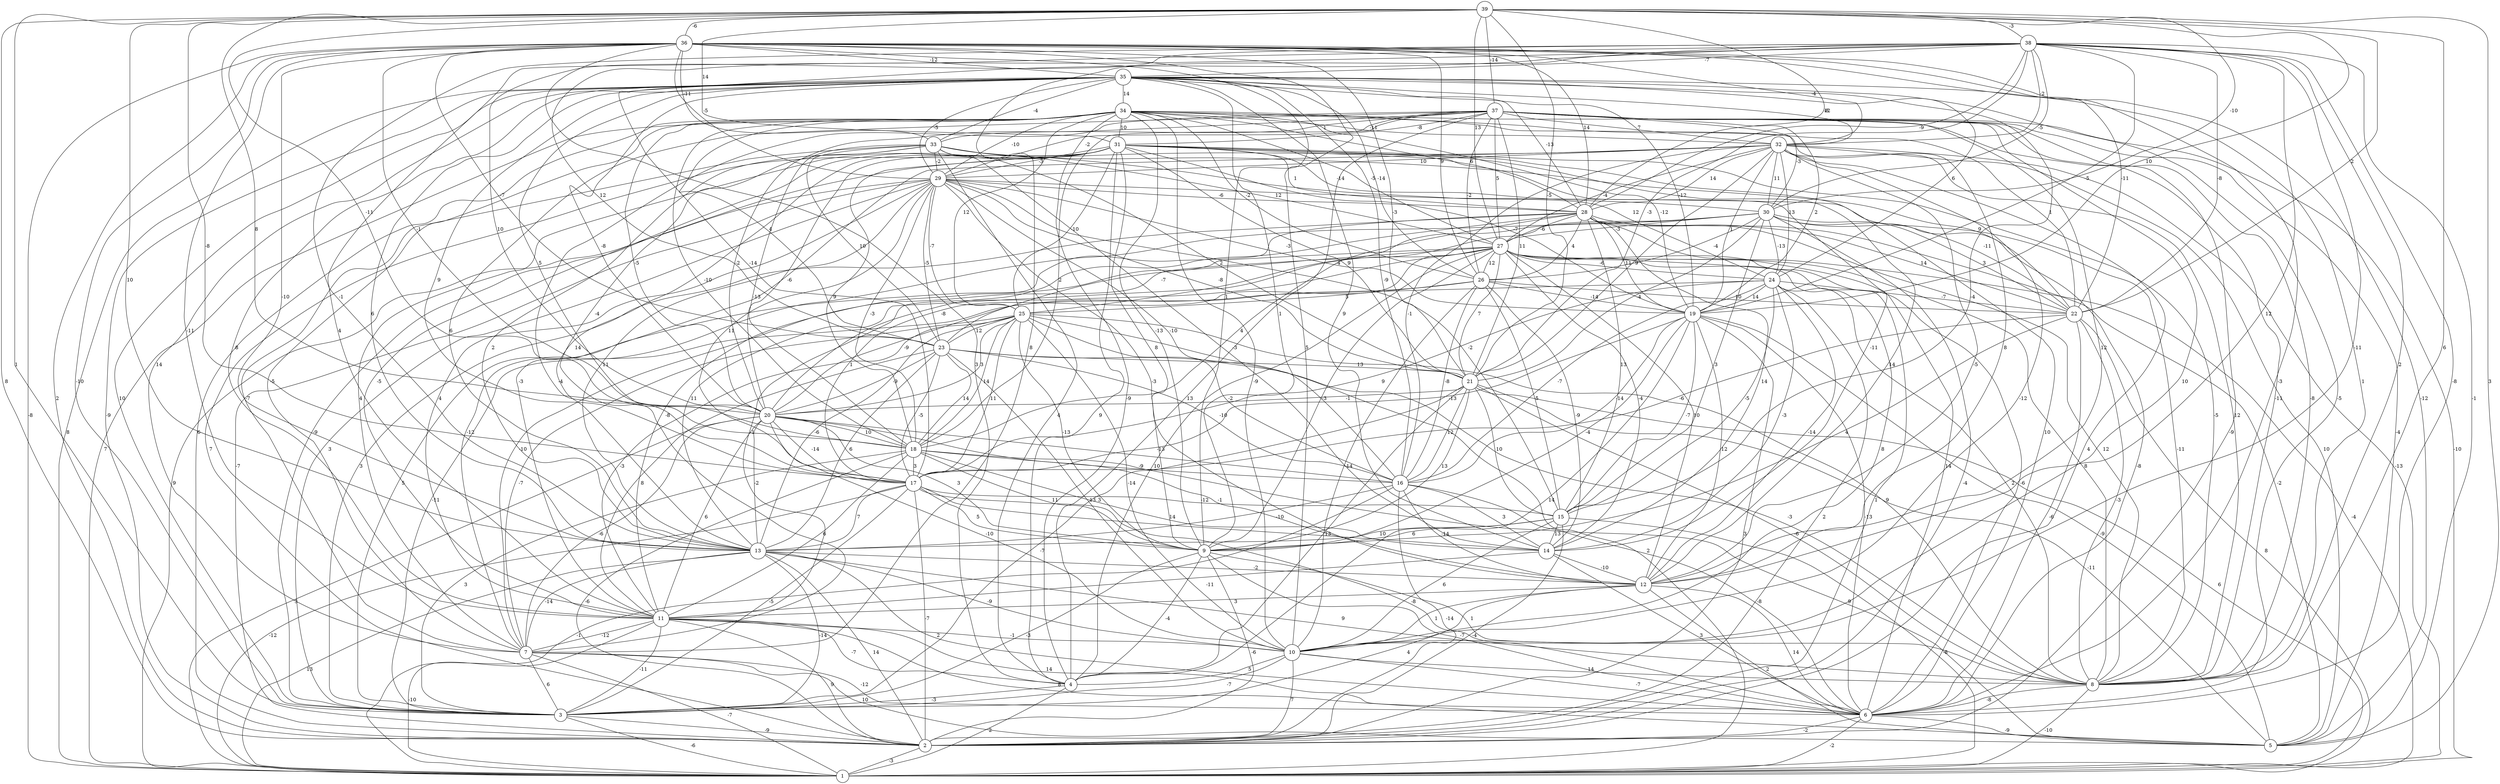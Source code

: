 graph { 
	 fontname="Helvetica,Arial,sans-serif" 
	 node [shape = circle]; 
	 39 -- 2 [label = "8"];
	 39 -- 3 [label = "1"];
	 39 -- 5 [label = "3"];
	 39 -- 8 [label = "6"];
	 39 -- 13 [label = "10"];
	 39 -- 17 [label = "-8"];
	 39 -- 18 [label = "8"];
	 39 -- 19 [label = "10"];
	 39 -- 20 [label = "-11"];
	 39 -- 21 [label = "-5"];
	 39 -- 22 [label = "2"];
	 39 -- 27 [label = "13"];
	 39 -- 28 [label = "12"];
	 39 -- 30 [label = "-10"];
	 39 -- 31 [label = "14"];
	 39 -- 36 [label = "-6"];
	 39 -- 37 [label = "-14"];
	 39 -- 38 [label = "-3"];
	 38 -- 5 [label = "-1"];
	 38 -- 6 [label = "-8"];
	 38 -- 7 [label = "8"];
	 38 -- 8 [label = "2"];
	 38 -- 10 [label = "-11"];
	 38 -- 11 [label = "4"];
	 38 -- 12 [label = "12"];
	 38 -- 13 [label = "-1"];
	 38 -- 17 [label = "-14"];
	 38 -- 19 [label = "-5"];
	 38 -- 20 [label = "10"];
	 38 -- 21 [label = "-3"];
	 38 -- 22 [label = "-8"];
	 38 -- 23 [label = "12"];
	 38 -- 28 [label = "-9"];
	 38 -- 30 [label = "-5"];
	 38 -- 32 [label = "-2"];
	 38 -- 35 [label = "-7"];
	 37 -- 1 [label = "-10"];
	 37 -- 2 [label = "-9"];
	 37 -- 4 [label = "13"];
	 37 -- 5 [label = "-4"];
	 37 -- 7 [label = "-4"];
	 37 -- 8 [label = "-8"];
	 37 -- 10 [label = "10"];
	 37 -- 12 [label = "12"];
	 37 -- 13 [label = "6"];
	 37 -- 18 [label = "2"];
	 37 -- 19 [label = "2"];
	 37 -- 20 [label = "-2"];
	 37 -- 21 [label = "11"];
	 37 -- 26 [label = "-2"];
	 37 -- 27 [label = "5"];
	 37 -- 29 [label = "-2"];
	 37 -- 30 [label = "-3"];
	 37 -- 31 [label = "-8"];
	 37 -- 32 [label = "7"];
	 37 -- 33 [label = "1"];
	 36 -- 1 [label = "-8"];
	 36 -- 2 [label = "2"];
	 36 -- 3 [label = "-10"];
	 36 -- 4 [label = "3"];
	 36 -- 5 [label = "-12"];
	 36 -- 6 [label = "-3"];
	 36 -- 9 [label = "1"];
	 36 -- 10 [label = "5"];
	 36 -- 11 [label = "-11"];
	 36 -- 13 [label = "-10"];
	 36 -- 20 [label = "-1"];
	 36 -- 21 [label = "-3"];
	 36 -- 22 [label = "-11"];
	 36 -- 23 [label = "-7"];
	 36 -- 26 [label = "9"];
	 36 -- 28 [label = "14"];
	 36 -- 29 [label = "-5"];
	 36 -- 32 [label = "-4"];
	 36 -- 33 [label = "-11"];
	 36 -- 35 [label = "-12"];
	 35 -- 1 [label = "8"];
	 35 -- 2 [label = "-9"];
	 35 -- 3 [label = "10"];
	 35 -- 6 [label = "-5"];
	 35 -- 7 [label = "14"];
	 35 -- 8 [label = "1"];
	 35 -- 9 [label = "1"];
	 35 -- 11 [label = "8"];
	 35 -- 13 [label = "6"];
	 35 -- 14 [label = "9"];
	 35 -- 15 [label = "-4"];
	 35 -- 16 [label = "-9"];
	 35 -- 17 [label = "9"];
	 35 -- 18 [label = "5"];
	 35 -- 19 [label = "-12"];
	 35 -- 20 [label = "-8"];
	 35 -- 24 [label = "6"];
	 35 -- 26 [label = "-14"];
	 35 -- 28 [label = "-13"];
	 35 -- 29 [label = "-5"];
	 35 -- 32 [label = "-8"];
	 35 -- 33 [label = "-4"];
	 35 -- 34 [label = "14"];
	 34 -- 1 [label = "7"];
	 34 -- 2 [label = "6"];
	 34 -- 4 [label = "-9"];
	 34 -- 7 [label = "-5"];
	 34 -- 8 [label = "-11"];
	 34 -- 9 [label = "-13"];
	 34 -- 10 [label = "-9"];
	 34 -- 12 [label = "8"];
	 34 -- 18 [label = "-10"];
	 34 -- 19 [label = "-12"];
	 34 -- 20 [label = "-5"];
	 34 -- 22 [label = "1"];
	 34 -- 23 [label = "4"];
	 34 -- 25 [label = "12"];
	 34 -- 26 [label = "-2"];
	 34 -- 27 [label = "-5"];
	 34 -- 28 [label = "6"];
	 34 -- 29 [label = "-10"];
	 34 -- 31 [label = "10"];
	 34 -- 32 [label = "-11"];
	 33 -- 4 [label = "4"];
	 33 -- 7 [label = "-7"];
	 33 -- 13 [label = "2"];
	 33 -- 14 [label = "-3"];
	 33 -- 17 [label = "-4"];
	 33 -- 18 [label = "-13"];
	 33 -- 21 [label = "2"];
	 33 -- 22 [label = "9"];
	 33 -- 23 [label = "10"];
	 33 -- 24 [label = "12"];
	 33 -- 27 [label = "12"];
	 33 -- 29 [label = "-2"];
	 32 -- 1 [label = "-13"];
	 32 -- 2 [label = "4"];
	 32 -- 3 [label = "-9"];
	 32 -- 5 [label = "10"];
	 32 -- 8 [label = "12"];
	 32 -- 10 [label = "-12"];
	 32 -- 11 [label = "-3"];
	 32 -- 12 [label = "-5"];
	 32 -- 16 [label = "-1"];
	 32 -- 19 [label = "1"];
	 32 -- 21 [label = "9"];
	 32 -- 24 [label = "13"];
	 32 -- 27 [label = "-4"];
	 32 -- 28 [label = "14"];
	 32 -- 29 [label = "10"];
	 32 -- 30 [label = "11"];
	 31 -- 2 [label = "7"];
	 31 -- 4 [label = "9"];
	 31 -- 6 [label = "10"];
	 31 -- 7 [label = "4"];
	 31 -- 8 [label = "-5"];
	 31 -- 9 [label = "8"];
	 31 -- 11 [label = "-5"];
	 31 -- 12 [label = "14"];
	 31 -- 13 [label = "14"];
	 31 -- 14 [label = "-11"];
	 31 -- 18 [label = "9"];
	 31 -- 19 [label = "-7"];
	 31 -- 20 [label = "-6"];
	 31 -- 21 [label = "9"];
	 31 -- 25 [label = "-10"];
	 31 -- 28 [label = "1"];
	 31 -- 29 [label = "-3"];
	 31 -- 30 [label = "-14"];
	 30 -- 2 [label = "-4"];
	 30 -- 6 [label = "-8"];
	 30 -- 7 [label = "-12"];
	 30 -- 8 [label = "-11"];
	 30 -- 15 [label = "3"];
	 30 -- 21 [label = "-4"];
	 30 -- 22 [label = "3"];
	 30 -- 23 [label = "-7"];
	 30 -- 24 [label = "-13"];
	 30 -- 25 [label = "-4"];
	 30 -- 26 [label = "-4"];
	 30 -- 27 [label = "-3"];
	 29 -- 1 [label = "9"];
	 29 -- 2 [label = "-7"];
	 29 -- 3 [label = "3"];
	 29 -- 11 [label = "4"];
	 29 -- 12 [label = "-3"];
	 29 -- 13 [label = "11"];
	 29 -- 15 [label = "-2"];
	 29 -- 16 [label = "-10"];
	 29 -- 17 [label = "11"];
	 29 -- 18 [label = "-3"];
	 29 -- 19 [label = "-3"];
	 29 -- 21 [label = "-8"];
	 29 -- 22 [label = "-11"];
	 29 -- 23 [label = "-5"];
	 29 -- 25 [label = "-7"];
	 29 -- 28 [label = "-6"];
	 28 -- 3 [label = "3"];
	 28 -- 5 [label = "-2"];
	 28 -- 6 [label = "14"];
	 28 -- 8 [label = "12"];
	 28 -- 11 [label = "-8"];
	 28 -- 14 [label = "14"];
	 28 -- 15 [label = "13"];
	 28 -- 18 [label = "4"];
	 28 -- 19 [label = "11"];
	 28 -- 20 [label = "-8"];
	 28 -- 22 [label = "14"];
	 28 -- 26 [label = "4"];
	 28 -- 27 [label = "-6"];
	 27 -- 1 [label = "-4"];
	 27 -- 2 [label = "1"];
	 27 -- 3 [label = "5"];
	 27 -- 4 [label = "10"];
	 27 -- 6 [label = "-6"];
	 27 -- 7 [label = "-10"];
	 27 -- 8 [label = "8"];
	 27 -- 9 [label = "-3"];
	 27 -- 10 [label = "8"];
	 27 -- 11 [label = "-1"];
	 27 -- 12 [label = "10"];
	 27 -- 13 [label = "11"];
	 27 -- 14 [label = "-4"];
	 27 -- 17 [label = "1"];
	 27 -- 21 [label = "7"];
	 27 -- 24 [label = "-6"];
	 27 -- 26 [label = "12"];
	 26 -- 10 [label = "-14"];
	 26 -- 14 [label = "-9"];
	 26 -- 15 [label = "5"];
	 26 -- 16 [label = "-8"];
	 26 -- 19 [label = "-14"];
	 26 -- 20 [label = "-9"];
	 26 -- 22 [label = "10"];
	 26 -- 25 [label = "5"];
	 25 -- 1 [label = "2"];
	 25 -- 7 [label = "-7"];
	 25 -- 8 [label = "9"];
	 25 -- 9 [label = "-13"];
	 25 -- 10 [label = "-14"];
	 25 -- 11 [label = "-3"];
	 25 -- 13 [label = "-6"];
	 25 -- 16 [label = "-2"];
	 25 -- 17 [label = "11"];
	 25 -- 18 [label = "14"];
	 25 -- 20 [label = "3"];
	 25 -- 23 [label = "12"];
	 24 -- 2 [label = "2"];
	 24 -- 3 [label = "-11"];
	 24 -- 8 [label = "2"];
	 24 -- 12 [label = "-14"];
	 24 -- 14 [label = "-3"];
	 24 -- 15 [label = "-5"];
	 24 -- 16 [label = "-7"];
	 24 -- 17 [label = "9"];
	 24 -- 19 [label = "14"];
	 24 -- 22 [label = "-7"];
	 23 -- 8 [label = "-3"];
	 23 -- 10 [label = "13"];
	 23 -- 11 [label = "8"];
	 23 -- 13 [label = "6"];
	 23 -- 16 [label = "-10"];
	 23 -- 17 [label = "-5"];
	 23 -- 18 [label = "14"];
	 23 -- 20 [label = "-9"];
	 23 -- 21 [label = "13"];
	 22 -- 1 [label = "8"];
	 22 -- 6 [label = "-6"];
	 22 -- 8 [label = "-3"];
	 22 -- 9 [label = "4"];
	 22 -- 17 [label = "-6"];
	 21 -- 1 [label = "6"];
	 21 -- 3 [label = "-7"];
	 21 -- 4 [label = "13"];
	 21 -- 5 [label = "-11"];
	 21 -- 8 [label = "-6"];
	 21 -- 9 [label = "13"];
	 21 -- 15 [label = "10"];
	 21 -- 16 [label = "12"];
	 21 -- 20 [label = "-1"];
	 20 -- 1 [label = "3"];
	 20 -- 7 [label = "-6"];
	 20 -- 9 [label = "3"];
	 20 -- 10 [label = "-10"];
	 20 -- 11 [label = "6"];
	 20 -- 12 [label = "-1"];
	 20 -- 13 [label = "-2"];
	 20 -- 16 [label = "-13"];
	 20 -- 17 [label = "-14"];
	 20 -- 18 [label = "10"];
	 19 -- 2 [label = "3"];
	 19 -- 4 [label = "14"];
	 19 -- 5 [label = "-9"];
	 19 -- 6 [label = "-13"];
	 19 -- 9 [label = "-4"];
	 19 -- 12 [label = "12"];
	 19 -- 15 [label = "-7"];
	 19 -- 16 [label = "-14"];
	 19 -- 17 [label = "-13"];
	 18 -- 2 [label = "-6"];
	 18 -- 3 [label = "3"];
	 18 -- 5 [label = "9"];
	 18 -- 9 [label = "11"];
	 18 -- 11 [label = "6"];
	 18 -- 14 [label = "3"];
	 18 -- 16 [label = "-9"];
	 18 -- 17 [label = "3"];
	 17 -- 1 [label = "-12"];
	 17 -- 2 [label = "-7"];
	 17 -- 3 [label = "-5"];
	 17 -- 6 [label = "-8"];
	 17 -- 9 [label = "5"];
	 17 -- 13 [label = "7"];
	 17 -- 14 [label = "14"];
	 17 -- 15 [label = "-12"];
	 16 -- 1 [label = "-1"];
	 16 -- 2 [label = "-14"];
	 16 -- 6 [label = "-8"];
	 16 -- 12 [label = "-14"];
	 16 -- 13 [label = "-10"];
	 16 -- 14 [label = "3"];
	 15 -- 1 [label = "-8"];
	 15 -- 2 [label = "-4"];
	 15 -- 9 [label = "6"];
	 15 -- 10 [label = "6"];
	 15 -- 13 [label = "10"];
	 15 -- 14 [label = "13"];
	 14 -- 6 [label = "3"];
	 14 -- 11 [label = "-11"];
	 14 -- 12 [label = "-10"];
	 13 -- 1 [label = "13"];
	 13 -- 2 [label = "14"];
	 13 -- 3 [label = "-14"];
	 13 -- 6 [label = "2"];
	 13 -- 7 [label = "-14"];
	 13 -- 8 [label = "9"];
	 13 -- 10 [label = "-9"];
	 13 -- 12 [label = "-2"];
	 12 -- 3 [label = "4"];
	 12 -- 5 [label = "2"];
	 12 -- 6 [label = "14"];
	 12 -- 10 [label = "1"];
	 12 -- 11 [label = "3"];
	 11 -- 1 [label = "-10"];
	 11 -- 2 [label = "9"];
	 11 -- 3 [label = "-11"];
	 11 -- 4 [label = "-7"];
	 11 -- 5 [label = "8"];
	 11 -- 6 [label = "14"];
	 11 -- 7 [label = "-12"];
	 11 -- 10 [label = "-1"];
	 10 -- 2 [label = "7"];
	 10 -- 3 [label = "-7"];
	 10 -- 4 [label = "5"];
	 10 -- 6 [label = "-7"];
	 10 -- 8 [label = "14"];
	 9 -- 2 [label = "-6"];
	 9 -- 3 [label = "-3"];
	 9 -- 4 [label = "-4"];
	 9 -- 6 [label = "-7"];
	 9 -- 8 [label = "1"];
	 8 -- 1 [label = "-10"];
	 8 -- 6 [label = "-8"];
	 7 -- 1 [label = "-7"];
	 7 -- 3 [label = "6"];
	 7 -- 5 [label = "10"];
	 7 -- 6 [label = "-12"];
	 6 -- 1 [label = "-2"];
	 6 -- 2 [label = "-2"];
	 6 -- 5 [label = "-9"];
	 4 -- 1 [label = "2"];
	 4 -- 3 [label = "-3"];
	 3 -- 1 [label = "-6"];
	 3 -- 2 [label = "-9"];
	 2 -- 1 [label = "-3"];
	 1;
	 2;
	 3;
	 4;
	 5;
	 6;
	 7;
	 8;
	 9;
	 10;
	 11;
	 12;
	 13;
	 14;
	 15;
	 16;
	 17;
	 18;
	 19;
	 20;
	 21;
	 22;
	 23;
	 24;
	 25;
	 26;
	 27;
	 28;
	 29;
	 30;
	 31;
	 32;
	 33;
	 34;
	 35;
	 36;
	 37;
	 38;
	 39;
}
